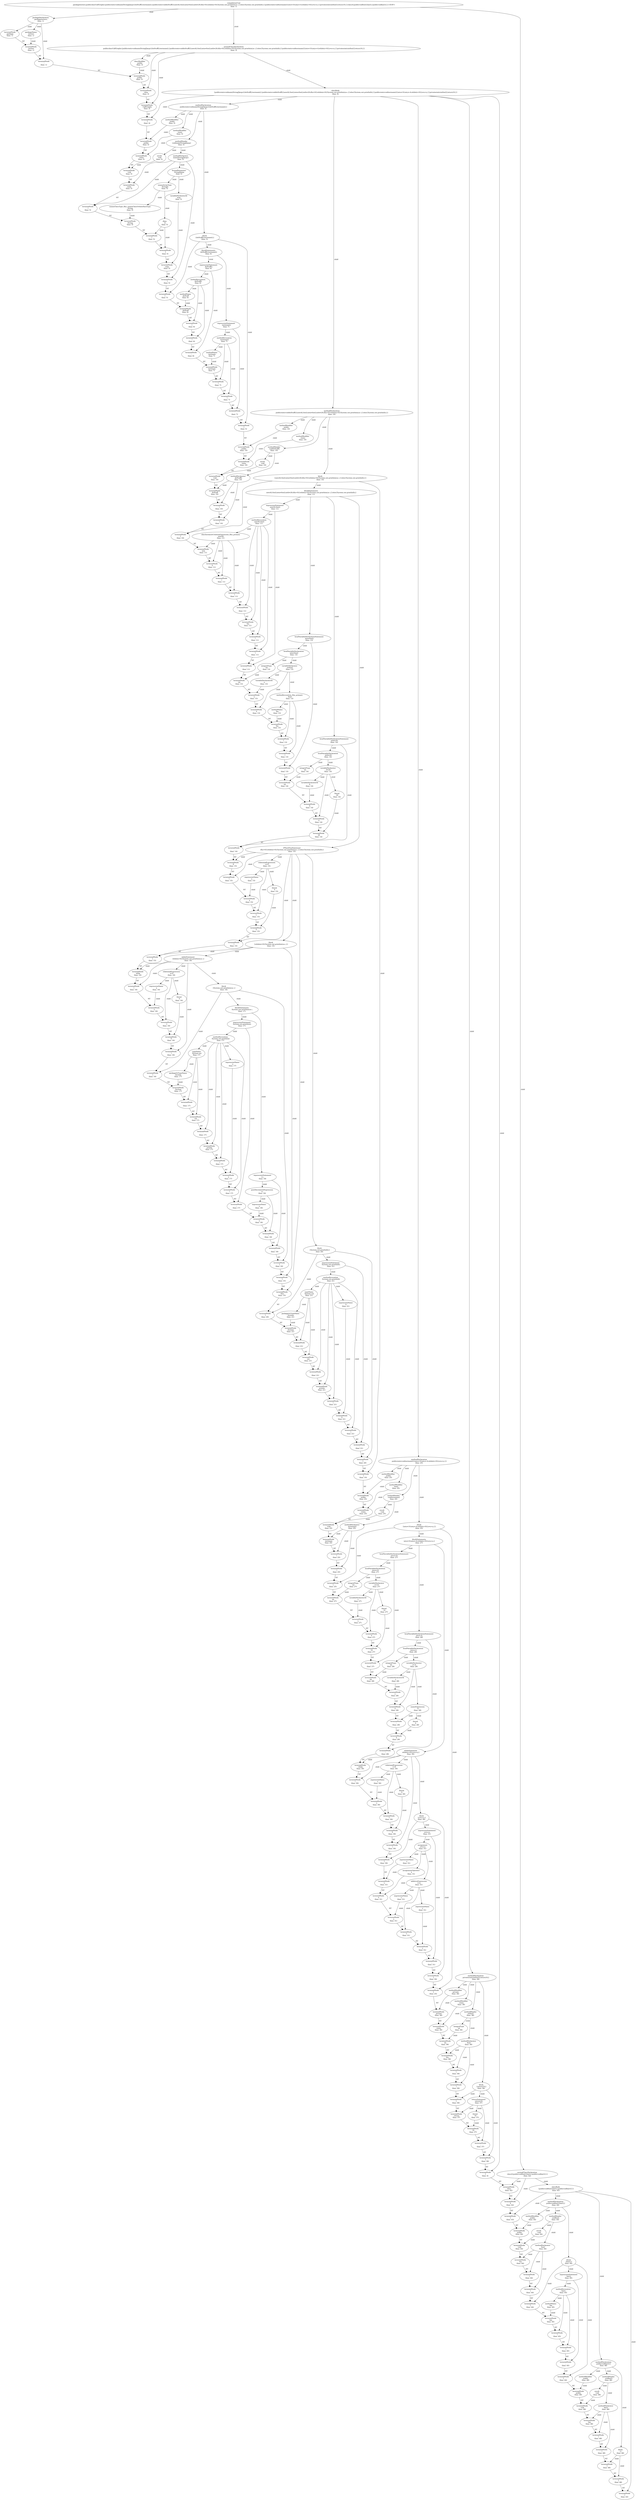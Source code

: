 digraph G {
00[label="compilationUnit\n packagetesters;publicclassCallGraphs{publicstaticvoidmain(String[]args){doStuff();testmain();}publicstaticvoiddoStuff(){newA().foo();inta=foo();intb=20;if(a>0){while(a>0){System.out.println(a);a--;}}else{System.out.println(b);}}publicstaticvoidtestmain(){intx=10;inty=-4;while(x>0){x=x+y;}}privatestaticintfoo(){return10;}}classA{publicvoidfoo(){bar();}publicvoidbar(){}}<EOF>\n (line: 1) "]
11[label="packageDeclaration\n packagetesters;\n (line: 1) "]
22[label="terminalNode\n package\n (line: 1) "]
23[label="packageName\n testers\n (line: 1) "]
34[label="terminalNode\n testers\n (line: 1) "]
25[label="terminalNode\n ;\n (line: 1) "]
16[label="normalClassDeclaration\n publicclassCallGraphs{publicstaticvoidmain(String[]args){doStuff();testmain();}publicstaticvoiddoStuff(){newA().foo();inta=foo();intb=20;if(a>0){while(a>0){System.out.println(a);a--;}}else{System.out.println(b);}}publicstaticvoidtestmain(){intx=10;inty=-4;while(x>0){x=x+y;}}privatestaticintfoo(){return10;}}\n (line: 3) "]
27[label="classModifier\n public\n (line: 3) "]
38[label="terminalNode\n public\n (line: 3) "]
29[label="terminalNode\n class\n (line: 3) "]
210[label="terminalNode\n CallGraphs\n (line: 3) "]
211[label="classBody\n {publicstaticvoidmain(String[]args){doStuff();testmain();}publicstaticvoiddoStuff(){newA().foo();inta=foo();intb=20;if(a>0){while(a>0){System.out.println(a);a--;}}else{System.out.println(b);}}publicstaticvoidtestmain(){intx=10;inty=-4;while(x>0){x=x+y;}}privatestaticintfoo(){return10;}}\n (line: 4) "]
312[label="terminalNode\n {\n (line: 4) "]
313[label="methodDeclaration\n publicstaticvoidmain(String[]args){doStuff();testmain();}\n (line: 5) "]
414[label="methodModifier\n public\n (line: 5) "]
515[label="terminalNode\n public\n (line: 5) "]
416[label="methodModifier\n static\n (line: 5) "]
517[label="terminalNode\n static\n (line: 5) "]
418[label="methodHeader\n voidmain(String[]args)\n (line: 5) "]
519[label="result\n void\n (line: 5) "]
620[label="terminalNode\n void\n (line: 5) "]
521[label="methodDeclarator\n main(String[]args)\n (line: 5) "]
622[label="terminalNode\n main\n (line: 5) "]
623[label="terminalNode\n (\n (line: 5) "]
624[label="formalParameter\n String[]args\n (line: 5) "]
725[label="unannArrayType\n String[]\n (line: 5) "]
826[label="unannClassType_lfno_unannClassOrInterfaceType\n String\n (line: 5) "]
927[label="terminalNode\n String\n (line: 5) "]
828[label="dims\n []\n (line: 5) "]
929[label="terminalNode\n [\n (line: 5) "]
930[label="terminalNode\n ]\n (line: 5) "]
731[label="variableDeclaratorId\n args\n (line: 5) "]
832[label="terminalNode\n args\n (line: 5) "]
633[label="terminalNode\n )\n (line: 5) "]
434[label="block\n {doStuff();testmain();}\n (line: 5) "]
535[label="terminalNode\n {\n (line: 5) "]
536[label="blockStatements\n doStuff();testmain();\n (line: 6) "]
637[label="expressionStatement\n doStuff();\n (line: 6) "]
738[label="methodInvocation\n doStuff()\n (line: 6) "]
839[label="methodName\n doStuff\n (line: 6) "]
940[label="terminalNode\n doStuff\n (line: 6) "]
841[label="terminalNode\n (\n (line: 6) "]
842[label="terminalNode\n )\n (line: 6) "]
743[label="terminalNode\n ;\n (line: 6) "]
644[label="expressionStatement\n testmain();\n (line: 7) "]
745[label="methodInvocation\n testmain()\n (line: 7) "]
846[label="methodName\n testmain\n (line: 7) "]
947[label="terminalNode\n testmain\n (line: 7) "]
848[label="terminalNode\n (\n (line: 7) "]
849[label="terminalNode\n )\n (line: 7) "]
750[label="terminalNode\n ;\n (line: 7) "]
551[label="terminalNode\n }\n (line: 5) "]
352[label="methodDeclaration\n publicstaticvoiddoStuff(){newA().foo();inta=foo();intb=20;if(a>0){while(a>0){System.out.println(a);a--;}}else{System.out.println(b);}}\n (line: 10) "]
453[label="methodModifier\n public\n (line: 10) "]
554[label="terminalNode\n public\n (line: 10) "]
455[label="methodModifier\n static\n (line: 10) "]
556[label="terminalNode\n static\n (line: 10) "]
457[label="methodHeader\n voiddoStuff()\n (line: 10) "]
558[label="result\n void\n (line: 10) "]
659[label="terminalNode\n void\n (line: 10) "]
560[label="methodDeclarator\n doStuff()\n (line: 10) "]
661[label="terminalNode\n doStuff\n (line: 10) "]
662[label="terminalNode\n (\n (line: 10) "]
663[label="terminalNode\n )\n (line: 10) "]
464[label="block\n {newA().foo();inta=foo();intb=20;if(a>0){while(a>0){System.out.println(a);a--;}}else{System.out.println(b);}}\n (line: 10) "]
565[label="terminalNode\n {\n (line: 10) "]
566[label="blockStatements\n newA().foo();inta=foo();intb=20;if(a>0){while(a>0){System.out.println(a);a--;}}else{System.out.println(b);}\n (line: 11) "]
667[label="expressionStatement\n newA().foo();\n (line: 11) "]
768[label="methodInvocation\n newA().foo()\n (line: 11) "]
869[label="classInstanceCreationExpression_lfno_primary\n newA()\n (line: 11) "]
970[label="terminalNode\n new\n (line: 11) "]
971[label="terminalNode\n A\n (line: 11) "]
972[label="terminalNode\n (\n (line: 11) "]
973[label="terminalNode\n )\n (line: 11) "]
874[label="terminalNode\n .\n (line: 11) "]
875[label="terminalNode\n foo\n (line: 11) "]
876[label="terminalNode\n (\n (line: 11) "]
877[label="terminalNode\n )\n (line: 11) "]
778[label="terminalNode\n ;\n (line: 11) "]
679[label="localVariableDeclarationStatement\n inta=foo();\n (line: 13) "]
780[label="localVariableDeclaration\n inta=foo()\n (line: 13) "]
881[label="integralType\n int\n (line: 13) "]
982[label="terminalNode\n int\n (line: 13) "]
883[label="variableDeclarator\n a=foo()\n (line: 13) "]
984[label="variableDeclaratorId\n a\n (line: 13) "]
1085[label="terminalNode\n a\n (line: 13) "]
986[label="terminalNode\n =\n (line: 13) "]
987[label="methodInvocation_lfno_primary\n foo()\n (line: 13) "]
1088[label="methodName\n foo\n (line: 13) "]
1189[label="terminalNode\n foo\n (line: 13) "]
1090[label="terminalNode\n (\n (line: 13) "]
1091[label="terminalNode\n )\n (line: 13) "]
792[label="terminalNode\n ;\n (line: 13) "]
693[label="localVariableDeclarationStatement\n intb=20;\n (line: 14) "]
794[label="localVariableDeclaration\n intb=20\n (line: 14) "]
895[label="integralType\n int\n (line: 14) "]
996[label="terminalNode\n int\n (line: 14) "]
897[label="variableDeclarator\n b=20\n (line: 14) "]
998[label="variableDeclaratorId\n b\n (line: 14) "]
1099[label="terminalNode\n b\n (line: 14) "]
9100[label="terminalNode\n =\n (line: 14) "]
9101[label="literal\n 20\n (line: 14) "]
10102[label="terminalNode\n 20\n (line: 14) "]
7103[label="terminalNode\n ;\n (line: 14) "]
6104[label="ifThenElseStatement\n if(a>0){while(a>0){System.out.println(a);a--;}}else{System.out.println(b);}\n (line: 15) "]
7105[label="terminalNode\n if\n (line: 15) "]
7106[label="terminalNode\n (\n (line: 15) "]
7107[label="relationalExpression\n a>0\n (line: 15) "]
8108[label="expressionName\n a\n (line: 15) "]
9109[label="terminalNode\n a\n (line: 15) "]
8110[label="terminalNode\n >\n (line: 15) "]
8111[label="literal\n 0\n (line: 15) "]
9112[label="terminalNode\n 0\n (line: 15) "]
7113[label="terminalNode\n )\n (line: 15) "]
7114[label="block\n {while(a>0){System.out.println(a);a--;}}\n (line: 15) "]
8115[label="terminalNode\n {\n (line: 15) "]
8116[label="whileStatement\n while(a>0){System.out.println(a);a--;}\n (line: 16) "]
9117[label="terminalNode\n while\n (line: 16) "]
9118[label="terminalNode\n (\n (line: 16) "]
9119[label="relationalExpression\n a>0\n (line: 16) "]
10120[label="expressionName\n a\n (line: 16) "]
11121[label="terminalNode\n a\n (line: 16) "]
10122[label="terminalNode\n >\n (line: 16) "]
10123[label="literal\n 0\n (line: 16) "]
11124[label="terminalNode\n 0\n (line: 16) "]
9125[label="terminalNode\n )\n (line: 16) "]
9126[label="block\n {System.out.println(a);a--;}\n (line: 16) "]
10127[label="terminalNode\n {\n (line: 16) "]
10128[label="blockStatements\n System.out.println(a);a--;\n (line: 17) "]
11129[label="expressionStatement\n System.out.println(a);\n (line: 17) "]
12130[label="methodInvocation\n System.out.println(a)\n (line: 17) "]
13131[label="typeName\n System.out\n (line: 17) "]
14132[label="packageOrTypeName\n System\n (line: 17) "]
15133[label="terminalNode\n System\n (line: 17) "]
14134[label="terminalNode\n .\n (line: 17) "]
14135[label="terminalNode\n out\n (line: 17) "]
13136[label="terminalNode\n .\n (line: 17) "]
13137[label="terminalNode\n println\n (line: 17) "]
13138[label="terminalNode\n (\n (line: 17) "]
13139[label="expressionName\n a\n (line: 17) "]
14140[label="terminalNode\n a\n (line: 17) "]
13141[label="terminalNode\n )\n (line: 17) "]
12142[label="terminalNode\n ;\n (line: 17) "]
11143[label="expressionStatement\n a--;\n (line: 18) "]
12144[label="postDecrementExpression\n a--\n (line: 18) "]
13145[label="expressionName\n a\n (line: 18) "]
14146[label="terminalNode\n a\n (line: 18) "]
13147[label="terminalNode\n --\n (line: 18) "]
12148[label="terminalNode\n ;\n (line: 18) "]
10149[label="terminalNode\n }\n (line: 16) "]
8150[label="terminalNode\n }\n (line: 15) "]
7151[label="terminalNode\n else\n (line: 15) "]
7152[label="block\n {System.out.println(b);}\n (line: 20) "]
8153[label="terminalNode\n {\n (line: 20) "]
8154[label="expressionStatement\n System.out.println(b);\n (line: 21) "]
9155[label="methodInvocation\n System.out.println(b)\n (line: 21) "]
10156[label="typeName\n System.out\n (line: 21) "]
11157[label="packageOrTypeName\n System\n (line: 21) "]
12158[label="terminalNode\n System\n (line: 21) "]
11159[label="terminalNode\n .\n (line: 21) "]
11160[label="terminalNode\n out\n (line: 21) "]
10161[label="terminalNode\n .\n (line: 21) "]
10162[label="terminalNode\n println\n (line: 21) "]
10163[label="terminalNode\n (\n (line: 21) "]
10164[label="expressionName\n b\n (line: 21) "]
11165[label="terminalNode\n b\n (line: 21) "]
10166[label="terminalNode\n )\n (line: 21) "]
9167[label="terminalNode\n ;\n (line: 21) "]
8168[label="terminalNode\n }\n (line: 20) "]
5169[label="terminalNode\n }\n (line: 10) "]
3170[label="methodDeclaration\n publicstaticvoidtestmain(){intx=10;inty=-4;while(x>0){x=x+y;}}\n (line: 25) "]
4171[label="methodModifier\n public\n (line: 25) "]
5172[label="terminalNode\n public\n (line: 25) "]
4173[label="methodModifier\n static\n (line: 25) "]
5174[label="terminalNode\n static\n (line: 25) "]
4175[label="methodHeader\n voidtestmain()\n (line: 25) "]
5176[label="result\n void\n (line: 25) "]
6177[label="terminalNode\n void\n (line: 25) "]
5178[label="methodDeclarator\n testmain()\n (line: 25) "]
6179[label="terminalNode\n testmain\n (line: 25) "]
6180[label="terminalNode\n (\n (line: 25) "]
6181[label="terminalNode\n )\n (line: 25) "]
4182[label="block\n {intx=10;inty=-4;while(x>0){x=x+y;}}\n (line: 25) "]
5183[label="terminalNode\n {\n (line: 25) "]
5184[label="blockStatements\n intx=10;inty=-4;while(x>0){x=x+y;}\n (line: 27) "]
6185[label="localVariableDeclarationStatement\n intx=10;\n (line: 27) "]
7186[label="localVariableDeclaration\n intx=10\n (line: 27) "]
8187[label="integralType\n int\n (line: 27) "]
9188[label="terminalNode\n int\n (line: 27) "]
8189[label="variableDeclarator\n x=10\n (line: 27) "]
9190[label="variableDeclaratorId\n x\n (line: 27) "]
10191[label="terminalNode\n x\n (line: 27) "]
9192[label="terminalNode\n =\n (line: 27) "]
9193[label="literal\n 10\n (line: 27) "]
10194[label="terminalNode\n 10\n (line: 27) "]
7195[label="terminalNode\n ;\n (line: 27) "]
6196[label="localVariableDeclarationStatement\n inty=-4;\n (line: 28) "]
7197[label="localVariableDeclaration\n inty=-4\n (line: 28) "]
8198[label="integralType\n int\n (line: 28) "]
9199[label="terminalNode\n int\n (line: 28) "]
8200[label="variableDeclarator\n y=-4\n (line: 28) "]
9201[label="variableDeclaratorId\n y\n (line: 28) "]
10202[label="terminalNode\n y\n (line: 28) "]
9203[label="terminalNode\n =\n (line: 28) "]
9204[label="unaryExpression\n -4\n (line: 28) "]
10205[label="terminalNode\n -\n (line: 28) "]
10206[label="literal\n 4\n (line: 28) "]
11207[label="terminalNode\n 4\n (line: 28) "]
7208[label="terminalNode\n ;\n (line: 28) "]
6209[label="whileStatement\n while(x>0){x=x+y;}\n (line: 30) "]
7210[label="terminalNode\n while\n (line: 30) "]
7211[label="terminalNode\n (\n (line: 30) "]
7212[label="relationalExpression\n x>0\n (line: 30) "]
8213[label="expressionName\n x\n (line: 30) "]
9214[label="terminalNode\n x\n (line: 30) "]
8215[label="terminalNode\n >\n (line: 30) "]
8216[label="literal\n 0\n (line: 30) "]
9217[label="terminalNode\n 0\n (line: 30) "]
7218[label="terminalNode\n )\n (line: 30) "]
7219[label="block\n {x=x+y;}\n (line: 30) "]
8220[label="terminalNode\n {\n (line: 30) "]
8221[label="expressionStatement\n x=x+y;\n (line: 31) "]
9222[label="assignment\n x=x+y\n (line: 31) "]
10223[label="expressionName\n x\n (line: 31) "]
11224[label="terminalNode\n x\n (line: 31) "]
10225[label="assignmentOperator\n =\n (line: 31) "]
11226[label="terminalNode\n =\n (line: 31) "]
10227[label="additiveExpression\n x+y\n (line: 31) "]
11228[label="expressionName\n x\n (line: 31) "]
12229[label="terminalNode\n x\n (line: 31) "]
11230[label="terminalNode\n +\n (line: 31) "]
11231[label="expressionName\n y\n (line: 31) "]
12232[label="terminalNode\n y\n (line: 31) "]
9233[label="terminalNode\n ;\n (line: 31) "]
8234[label="terminalNode\n }\n (line: 30) "]
5235[label="terminalNode\n }\n (line: 25) "]
3236[label="methodDeclaration\n privatestaticintfoo(){return10;}\n (line: 36) "]
4237[label="methodModifier\n private\n (line: 36) "]
5238[label="terminalNode\n private\n (line: 36) "]
4239[label="methodModifier\n static\n (line: 36) "]
5240[label="terminalNode\n static\n (line: 36) "]
4241[label="methodHeader\n intfoo()\n (line: 36) "]
5242[label="integralType\n int\n (line: 36) "]
6243[label="terminalNode\n int\n (line: 36) "]
5244[label="methodDeclarator\n foo()\n (line: 36) "]
6245[label="terminalNode\n foo\n (line: 36) "]
6246[label="terminalNode\n (\n (line: 36) "]
6247[label="terminalNode\n )\n (line: 36) "]
4248[label="block\n {return10;}\n (line: 36) "]
5249[label="terminalNode\n {\n (line: 36) "]
5250[label="returnStatement\n return10;\n (line: 37) "]
6251[label="terminalNode\n return\n (line: 37) "]
6252[label="literal\n 10\n (line: 37) "]
7253[label="terminalNode\n 10\n (line: 37) "]
6254[label="terminalNode\n ;\n (line: 37) "]
5255[label="terminalNode\n }\n (line: 36) "]
3256[label="terminalNode\n }\n (line: 4) "]
1257[label="normalClassDeclaration\n classA{publicvoidfoo(){bar();}publicvoidbar(){}}\n (line: 42) "]
2258[label="terminalNode\n class\n (line: 42) "]
2259[label="terminalNode\n A\n (line: 42) "]
2260[label="classBody\n {publicvoidfoo(){bar();}publicvoidbar(){}}\n (line: 43) "]
3261[label="terminalNode\n {\n (line: 43) "]
3262[label="methodDeclaration\n publicvoidfoo(){bar();}\n (line: 44) "]
4263[label="methodModifier\n public\n (line: 44) "]
5264[label="terminalNode\n public\n (line: 44) "]
4265[label="methodHeader\n voidfoo()\n (line: 44) "]
5266[label="result\n void\n (line: 44) "]
6267[label="terminalNode\n void\n (line: 44) "]
5268[label="methodDeclarator\n foo()\n (line: 44) "]
6269[label="terminalNode\n foo\n (line: 44) "]
6270[label="terminalNode\n (\n (line: 44) "]
6271[label="terminalNode\n )\n (line: 44) "]
4272[label="block\n {bar();}\n (line: 44) "]
5273[label="terminalNode\n {\n (line: 44) "]
5274[label="expressionStatement\n bar();\n (line: 45) "]
6275[label="methodInvocation\n bar()\n (line: 45) "]
7276[label="methodName\n bar\n (line: 45) "]
8277[label="terminalNode\n bar\n (line: 45) "]
7278[label="terminalNode\n (\n (line: 45) "]
7279[label="terminalNode\n )\n (line: 45) "]
6280[label="terminalNode\n ;\n (line: 45) "]
5281[label="terminalNode\n }\n (line: 44) "]
3282[label="methodDeclaration\n publicvoidbar(){}\n (line: 48) "]
4283[label="methodModifier\n public\n (line: 48) "]
5284[label="terminalNode\n public\n (line: 48) "]
4285[label="methodHeader\n voidbar()\n (line: 48) "]
5286[label="result\n void\n (line: 48) "]
6287[label="terminalNode\n void\n (line: 48) "]
5288[label="methodDeclarator\n bar()\n (line: 48) "]
6289[label="terminalNode\n bar\n (line: 48) "]
6290[label="terminalNode\n (\n (line: 48) "]
6291[label="terminalNode\n )\n (line: 48) "]
4292[label="block\n {}\n (line: 48) "]
5293[label="terminalNode\n {\n (line: 48) "]
5294[label="terminalNode\n }\n (line: 48) "]
3295[label="terminalNode\n }\n (line: 43) "]
00->11 [label=" child"]
11->22 [label=" child"]
11->23 [label=" child"]
23->34 [label=" child"]
11->25 [label=" child"]
00->16 [label=" child"]
16->27 [label=" child"]
27->38 [label=" child"]
16->29 [label=" child"]
16->210 [label=" child"]
16->211 [label=" child"]
211->312 [label=" child"]
211->313 [label=" child"]
313->414 [label=" child"]
414->515 [label=" child"]
313->416 [label=" child"]
416->517 [label=" child"]
313->418 [label=" child"]
418->519 [label=" child"]
519->620 [label=" child"]
418->521 [label=" child"]
521->622 [label=" child"]
521->623 [label=" child"]
521->624 [label=" child"]
624->725 [label=" child"]
725->826 [label=" child"]
826->927 [label=" child"]
725->828 [label=" child"]
828->929 [label=" child"]
828->930 [label=" child"]
624->731 [label=" child"]
731->832 [label=" child"]
521->633 [label=" child"]
313->434 [label=" child"]
434->535 [label=" child"]
434->536 [label=" child"]
536->637 [label=" child"]
637->738 [label=" child"]
738->839 [label=" child"]
839->940 [label=" child"]
738->841 [label=" child"]
738->842 [label=" child"]
637->743 [label=" child"]
536->644 [label=" child"]
644->745 [label=" child"]
745->846 [label=" child"]
846->947 [label=" child"]
745->848 [label=" child"]
745->849 [label=" child"]
644->750 [label=" child"]
434->551 [label=" child"]
211->352 [label=" child"]
352->453 [label=" child"]
453->554 [label=" child"]
352->455 [label=" child"]
455->556 [label=" child"]
352->457 [label=" child"]
457->558 [label=" child"]
558->659 [label=" child"]
457->560 [label=" child"]
560->661 [label=" child"]
560->662 [label=" child"]
560->663 [label=" child"]
352->464 [label=" child"]
464->565 [label=" child"]
464->566 [label=" child"]
566->667 [label=" child"]
667->768 [label=" child"]
768->869 [label=" child"]
869->970 [label=" child"]
869->971 [label=" child"]
869->972 [label=" child"]
869->973 [label=" child"]
768->874 [label=" child"]
768->875 [label=" child"]
768->876 [label=" child"]
768->877 [label=" child"]
667->778 [label=" child"]
566->679 [label=" child"]
679->780 [label=" child"]
780->881 [label=" child"]
881->982 [label=" child"]
780->883 [label=" child"]
883->984 [label=" child"]
984->1085 [label=" child"]
883->986 [label=" child"]
883->987 [label=" child"]
987->1088 [label=" child"]
1088->1189 [label=" child"]
987->1090 [label=" child"]
987->1091 [label=" child"]
679->792 [label=" child"]
566->693 [label=" child"]
693->794 [label=" child"]
794->895 [label=" child"]
895->996 [label=" child"]
794->897 [label=" child"]
897->998 [label=" child"]
998->1099 [label=" child"]
897->9100 [label=" child"]
897->9101 [label=" child"]
9101->10102 [label=" child"]
693->7103 [label=" child"]
566->6104 [label=" child"]
6104->7105 [label=" child"]
6104->7106 [label=" child"]
6104->7107 [label=" child"]
7107->8108 [label=" child"]
8108->9109 [label=" child"]
7107->8110 [label=" child"]
7107->8111 [label=" child"]
8111->9112 [label=" child"]
6104->7113 [label=" child"]
6104->7114 [label=" child"]
7114->8115 [label=" child"]
7114->8116 [label=" child"]
8116->9117 [label=" child"]
8116->9118 [label=" child"]
8116->9119 [label=" child"]
9119->10120 [label=" child"]
10120->11121 [label=" child"]
9119->10122 [label=" child"]
9119->10123 [label=" child"]
10123->11124 [label=" child"]
8116->9125 [label=" child"]
8116->9126 [label=" child"]
9126->10127 [label=" child"]
9126->10128 [label=" child"]
10128->11129 [label=" child"]
11129->12130 [label=" child"]
12130->13131 [label=" child"]
13131->14132 [label=" child"]
14132->15133 [label=" child"]
13131->14134 [label=" child"]
13131->14135 [label=" child"]
12130->13136 [label=" child"]
12130->13137 [label=" child"]
12130->13138 [label=" child"]
12130->13139 [label=" child"]
13139->14140 [label=" child"]
12130->13141 [label=" child"]
11129->12142 [label=" child"]
10128->11143 [label=" child"]
11143->12144 [label=" child"]
12144->13145 [label=" child"]
13145->14146 [label=" child"]
12144->13147 [label=" child"]
11143->12148 [label=" child"]
9126->10149 [label=" child"]
7114->8150 [label=" child"]
6104->7151 [label=" child"]
6104->7152 [label=" child"]
7152->8153 [label=" child"]
7152->8154 [label=" child"]
8154->9155 [label=" child"]
9155->10156 [label=" child"]
10156->11157 [label=" child"]
11157->12158 [label=" child"]
10156->11159 [label=" child"]
10156->11160 [label=" child"]
9155->10161 [label=" child"]
9155->10162 [label=" child"]
9155->10163 [label=" child"]
9155->10164 [label=" child"]
10164->11165 [label=" child"]
9155->10166 [label=" child"]
8154->9167 [label=" child"]
7152->8168 [label=" child"]
464->5169 [label=" child"]
211->3170 [label=" child"]
3170->4171 [label=" child"]
4171->5172 [label=" child"]
3170->4173 [label=" child"]
4173->5174 [label=" child"]
3170->4175 [label=" child"]
4175->5176 [label=" child"]
5176->6177 [label=" child"]
4175->5178 [label=" child"]
5178->6179 [label=" child"]
5178->6180 [label=" child"]
5178->6181 [label=" child"]
3170->4182 [label=" child"]
4182->5183 [label=" child"]
4182->5184 [label=" child"]
5184->6185 [label=" child"]
6185->7186 [label=" child"]
7186->8187 [label=" child"]
8187->9188 [label=" child"]
7186->8189 [label=" child"]
8189->9190 [label=" child"]
9190->10191 [label=" child"]
8189->9192 [label=" child"]
8189->9193 [label=" child"]
9193->10194 [label=" child"]
6185->7195 [label=" child"]
5184->6196 [label=" child"]
6196->7197 [label=" child"]
7197->8198 [label=" child"]
8198->9199 [label=" child"]
7197->8200 [label=" child"]
8200->9201 [label=" child"]
9201->10202 [label=" child"]
8200->9203 [label=" child"]
8200->9204 [label=" child"]
9204->10205 [label=" child"]
9204->10206 [label=" child"]
10206->11207 [label=" child"]
6196->7208 [label=" child"]
5184->6209 [label=" child"]
6209->7210 [label=" child"]
6209->7211 [label=" child"]
6209->7212 [label=" child"]
7212->8213 [label=" child"]
8213->9214 [label=" child"]
7212->8215 [label=" child"]
7212->8216 [label=" child"]
8216->9217 [label=" child"]
6209->7218 [label=" child"]
6209->7219 [label=" child"]
7219->8220 [label=" child"]
7219->8221 [label=" child"]
8221->9222 [label=" child"]
9222->10223 [label=" child"]
10223->11224 [label=" child"]
9222->10225 [label=" child"]
10225->11226 [label=" child"]
9222->10227 [label=" child"]
10227->11228 [label=" child"]
11228->12229 [label=" child"]
10227->11230 [label=" child"]
10227->11231 [label=" child"]
11231->12232 [label=" child"]
8221->9233 [label=" child"]
7219->8234 [label=" child"]
4182->5235 [label=" child"]
211->3236 [label=" child"]
3236->4237 [label=" child"]
4237->5238 [label=" child"]
3236->4239 [label=" child"]
4239->5240 [label=" child"]
3236->4241 [label=" child"]
4241->5242 [label=" child"]
5242->6243 [label=" child"]
4241->5244 [label=" child"]
5244->6245 [label=" child"]
5244->6246 [label=" child"]
5244->6247 [label=" child"]
3236->4248 [label=" child"]
4248->5249 [label=" child"]
4248->5250 [label=" child"]
5250->6251 [label=" child"]
5250->6252 [label=" child"]
6252->7253 [label=" child"]
5250->6254 [label=" child"]
4248->5255 [label=" child"]
211->3256 [label=" child"]
00->1257 [label=" child"]
1257->2258 [label=" child"]
1257->2259 [label=" child"]
1257->2260 [label=" child"]
2260->3261 [label=" child"]
2260->3262 [label=" child"]
3262->4263 [label=" child"]
4263->5264 [label=" child"]
3262->4265 [label=" child"]
4265->5266 [label=" child"]
5266->6267 [label=" child"]
4265->5268 [label=" child"]
5268->6269 [label=" child"]
5268->6270 [label=" child"]
5268->6271 [label=" child"]
3262->4272 [label=" child"]
4272->5273 [label=" child"]
4272->5274 [label=" child"]
5274->6275 [label=" child"]
6275->7276 [label=" child"]
7276->8277 [label=" child"]
6275->7278 [label=" child"]
6275->7279 [label=" child"]
5274->6280 [label=" child"]
4272->5281 [label=" child"]
2260->3282 [label=" child"]
3282->4283 [label=" child"]
4283->5284 [label=" child"]
3282->4285 [label=" child"]
4285->5286 [label=" child"]
5286->6287 [label=" child"]
4285->5288 [label=" child"]
5288->6289 [label=" child"]
5288->6290 [label=" child"]
5288->6291 [label=" child"]
3282->4292 [label=" child"]
4292->5293 [label=" child"]
4292->5294 [label=" child"]
2260->3295 [label=" child"]
22->34 [label=" NT", arrowhead="box"]
34->25 [label=" NT", arrowhead="box"]
25->38 [label=" NT", arrowhead="box"]
38->29 [label=" NT", arrowhead="box"]
29->210 [label=" NT", arrowhead="box"]
210->312 [label=" NT", arrowhead="box"]
312->515 [label=" NT", arrowhead="box"]
515->517 [label=" NT", arrowhead="box"]
517->620 [label=" NT", arrowhead="box"]
620->622 [label=" NT", arrowhead="box"]
622->623 [label=" NT", arrowhead="box"]
623->927 [label=" NT", arrowhead="box"]
927->929 [label=" NT", arrowhead="box"]
929->930 [label=" NT", arrowhead="box"]
930->832 [label=" NT", arrowhead="box"]
832->633 [label=" NT", arrowhead="box"]
633->535 [label=" NT", arrowhead="box"]
535->940 [label=" NT", arrowhead="box"]
940->841 [label=" NT", arrowhead="box"]
841->842 [label=" NT", arrowhead="box"]
842->743 [label=" NT", arrowhead="box"]
743->947 [label=" NT", arrowhead="box"]
947->848 [label=" NT", arrowhead="box"]
848->849 [label=" NT", arrowhead="box"]
849->750 [label=" NT", arrowhead="box"]
750->551 [label=" NT", arrowhead="box"]
551->554 [label=" NT", arrowhead="box"]
554->556 [label=" NT", arrowhead="box"]
556->659 [label=" NT", arrowhead="box"]
659->661 [label=" NT", arrowhead="box"]
661->662 [label=" NT", arrowhead="box"]
662->663 [label=" NT", arrowhead="box"]
663->565 [label=" NT", arrowhead="box"]
565->970 [label=" NT", arrowhead="box"]
970->971 [label=" NT", arrowhead="box"]
971->972 [label=" NT", arrowhead="box"]
972->973 [label=" NT", arrowhead="box"]
973->874 [label=" NT", arrowhead="box"]
874->875 [label=" NT", arrowhead="box"]
875->876 [label=" NT", arrowhead="box"]
876->877 [label=" NT", arrowhead="box"]
877->778 [label=" NT", arrowhead="box"]
778->982 [label=" NT", arrowhead="box"]
982->1085 [label=" NT", arrowhead="box"]
1085->986 [label=" NT", arrowhead="box"]
986->1189 [label=" NT", arrowhead="box"]
1189->1090 [label=" NT", arrowhead="box"]
1090->1091 [label=" NT", arrowhead="box"]
1091->792 [label=" NT", arrowhead="box"]
792->996 [label=" NT", arrowhead="box"]
996->1099 [label=" NT", arrowhead="box"]
1099->9100 [label=" NT", arrowhead="box"]
9100->10102 [label=" NT", arrowhead="box"]
10102->7103 [label=" NT", arrowhead="box"]
7103->7105 [label=" NT", arrowhead="box"]
7105->7106 [label=" NT", arrowhead="box"]
7106->9109 [label=" NT", arrowhead="box"]
9109->8110 [label=" NT", arrowhead="box"]
8110->9112 [label=" NT", arrowhead="box"]
9112->7113 [label=" NT", arrowhead="box"]
7113->8115 [label=" NT", arrowhead="box"]
8115->9117 [label=" NT", arrowhead="box"]
9117->9118 [label=" NT", arrowhead="box"]
9118->11121 [label=" NT", arrowhead="box"]
11121->10122 [label=" NT", arrowhead="box"]
10122->11124 [label=" NT", arrowhead="box"]
11124->9125 [label=" NT", arrowhead="box"]
9125->10127 [label=" NT", arrowhead="box"]
10127->15133 [label=" NT", arrowhead="box"]
15133->14134 [label=" NT", arrowhead="box"]
14134->14135 [label=" NT", arrowhead="box"]
14135->13136 [label=" NT", arrowhead="box"]
13136->13137 [label=" NT", arrowhead="box"]
13137->13138 [label=" NT", arrowhead="box"]
13138->14140 [label=" NT", arrowhead="box"]
14140->13141 [label=" NT", arrowhead="box"]
13141->12142 [label=" NT", arrowhead="box"]
12142->14146 [label=" NT", arrowhead="box"]
14146->13147 [label=" NT", arrowhead="box"]
13147->12148 [label=" NT", arrowhead="box"]
12148->10149 [label=" NT", arrowhead="box"]
10149->8150 [label=" NT", arrowhead="box"]
8150->7151 [label=" NT", arrowhead="box"]
7151->8153 [label=" NT", arrowhead="box"]
8153->12158 [label=" NT", arrowhead="box"]
12158->11159 [label=" NT", arrowhead="box"]
11159->11160 [label=" NT", arrowhead="box"]
11160->10161 [label=" NT", arrowhead="box"]
10161->10162 [label=" NT", arrowhead="box"]
10162->10163 [label=" NT", arrowhead="box"]
10163->11165 [label=" NT", arrowhead="box"]
11165->10166 [label=" NT", arrowhead="box"]
10166->9167 [label=" NT", arrowhead="box"]
9167->8168 [label=" NT", arrowhead="box"]
8168->5169 [label=" NT", arrowhead="box"]
5169->5172 [label=" NT", arrowhead="box"]
5172->5174 [label=" NT", arrowhead="box"]
5174->6177 [label=" NT", arrowhead="box"]
6177->6179 [label=" NT", arrowhead="box"]
6179->6180 [label=" NT", arrowhead="box"]
6180->6181 [label=" NT", arrowhead="box"]
6181->5183 [label=" NT", arrowhead="box"]
5183->9188 [label=" NT", arrowhead="box"]
9188->10191 [label=" NT", arrowhead="box"]
10191->9192 [label=" NT", arrowhead="box"]
9192->10194 [label=" NT", arrowhead="box"]
10194->7195 [label=" NT", arrowhead="box"]
7195->9199 [label=" NT", arrowhead="box"]
9199->10202 [label=" NT", arrowhead="box"]
10202->9203 [label=" NT", arrowhead="box"]
9203->10205 [label=" NT", arrowhead="box"]
10205->11207 [label=" NT", arrowhead="box"]
11207->7208 [label=" NT", arrowhead="box"]
7208->7210 [label=" NT", arrowhead="box"]
7210->7211 [label=" NT", arrowhead="box"]
7211->9214 [label=" NT", arrowhead="box"]
9214->8215 [label=" NT", arrowhead="box"]
8215->9217 [label=" NT", arrowhead="box"]
9217->7218 [label=" NT", arrowhead="box"]
7218->8220 [label=" NT", arrowhead="box"]
8220->11224 [label=" NT", arrowhead="box"]
11224->11226 [label=" NT", arrowhead="box"]
11226->12229 [label=" NT", arrowhead="box"]
12229->11230 [label=" NT", arrowhead="box"]
11230->12232 [label=" NT", arrowhead="box"]
12232->9233 [label=" NT", arrowhead="box"]
9233->8234 [label=" NT", arrowhead="box"]
8234->5235 [label=" NT", arrowhead="box"]
5235->5238 [label=" NT", arrowhead="box"]
5238->5240 [label=" NT", arrowhead="box"]
5240->6243 [label=" NT", arrowhead="box"]
6243->6245 [label=" NT", arrowhead="box"]
6245->6246 [label=" NT", arrowhead="box"]
6246->6247 [label=" NT", arrowhead="box"]
6247->5249 [label=" NT", arrowhead="box"]
5249->6251 [label=" NT", arrowhead="box"]
6251->7253 [label=" NT", arrowhead="box"]
7253->6254 [label=" NT", arrowhead="box"]
6254->5255 [label=" NT", arrowhead="box"]
5255->3256 [label=" NT", arrowhead="box"]
3256->2258 [label=" NT", arrowhead="box"]
2258->2259 [label=" NT", arrowhead="box"]
2259->3261 [label=" NT", arrowhead="box"]
3261->5264 [label=" NT", arrowhead="box"]
5264->6267 [label=" NT", arrowhead="box"]
6267->6269 [label=" NT", arrowhead="box"]
6269->6270 [label=" NT", arrowhead="box"]
6270->6271 [label=" NT", arrowhead="box"]
6271->5273 [label=" NT", arrowhead="box"]
5273->8277 [label=" NT", arrowhead="box"]
8277->7278 [label=" NT", arrowhead="box"]
7278->7279 [label=" NT", arrowhead="box"]
7279->6280 [label=" NT", arrowhead="box"]
6280->5281 [label=" NT", arrowhead="box"]
5281->5284 [label=" NT", arrowhead="box"]
5284->6287 [label=" NT", arrowhead="box"]
6287->6289 [label=" NT", arrowhead="box"]
6289->6290 [label=" NT", arrowhead="box"]
6290->6291 [label=" NT", arrowhead="box"]
6291->5293 [label=" NT", arrowhead="box"]
5293->5294 [label=" NT", arrowhead="box"]
5294->3295 [label=" NT", arrowhead="box"]
}
